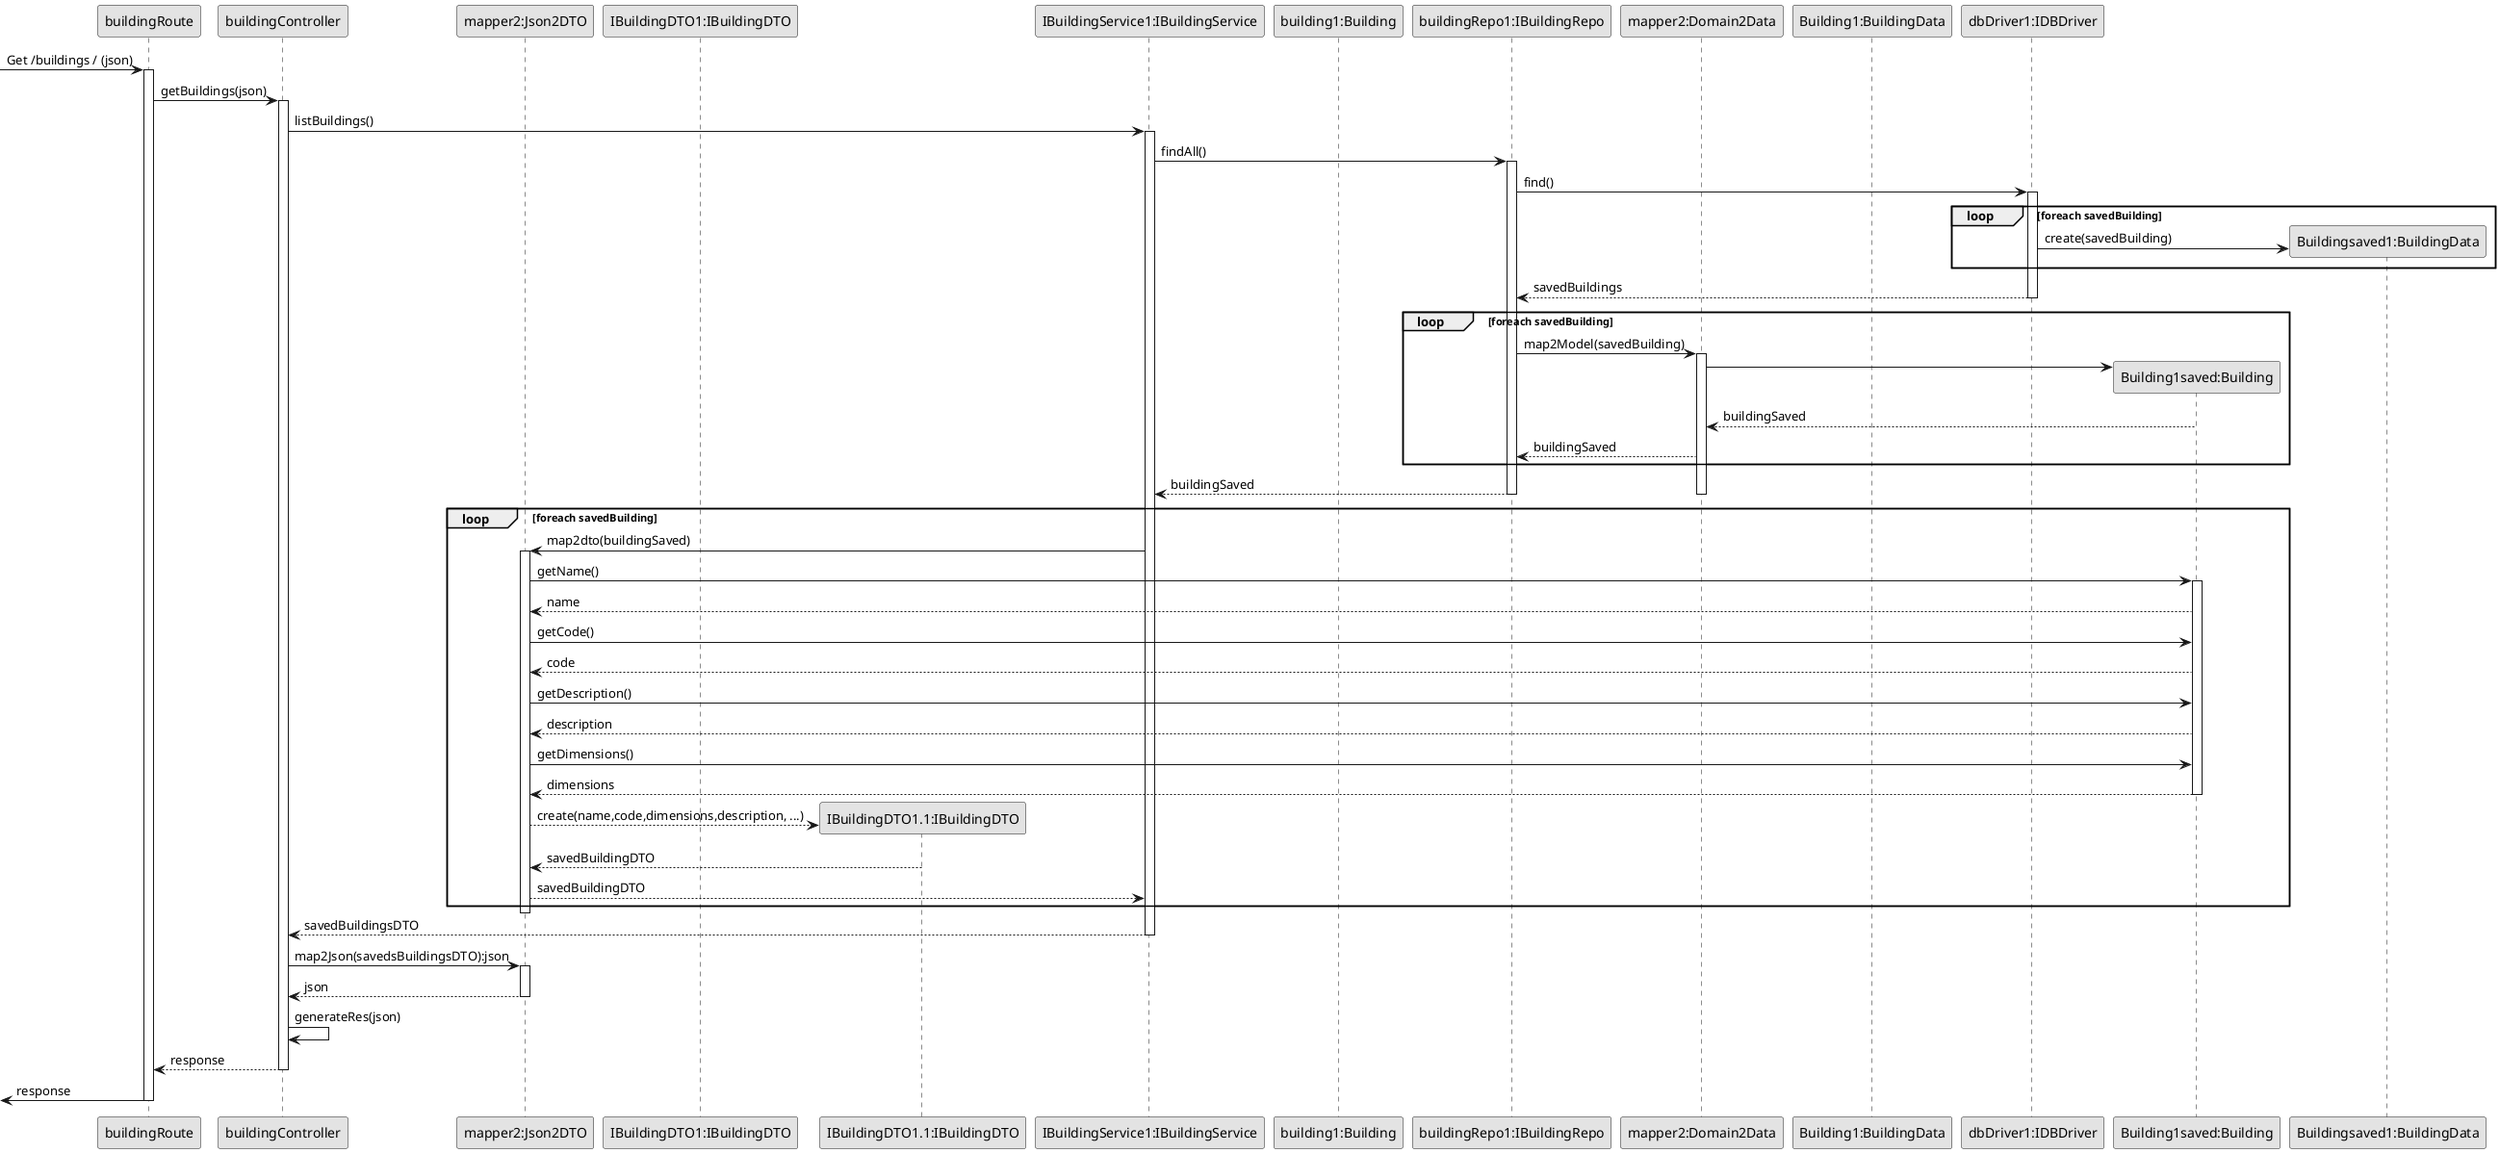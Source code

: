 @startuml
'http://plantuml.com/skinparam.html
skinparam monochrome true
skinparam packageStyle rect
skinparam shadowing false


participant buildingRoute  as route
participant buildingController as controller
participant "mapper2:Json2DTO" as jsonMapper
participant "IBuildingDTO1:IBuildingDTO" as dto1
participant "IBuildingDTO1.1:IBuildingDTO" as dto2
participant "IBuildingService1:IBuildingService" as service
participant "building1:Building" as domain
participant "buildingRepo1:IBuildingRepo" as repository
participant "mapper2:Domain2Data" as mapper1
participant "Building1:BuildingData" as data
participant "dbDriver1:IDBDriver" as db
participant "Building1saved:Building" as savedDomain
participant "Buildingsaved1:BuildingData" as savedData



-> route: Get /buildings / (json)
activate route
  route->controller: getBuildings(json)
  activate controller
    controller ->service:listBuildings()
    activate service
    service->repository:findAll()
    activate repository
    repository -> db:find()
    activate db
    loop foreach savedBuilding
      db -> savedData**:create(savedBuilding)
    end
    db --> repository:savedBuildings
    deactivate
    loop foreach savedBuilding
    repository->mapper1:map2Model(savedBuilding)
    activate mapper1
    mapper1 -> savedDomain**
    savedDomain --> mapper1:buildingSaved
    mapper1 --> repository:buildingSaved
    end
    repository --> service:buildingSaved
    deactivate
    deactivate
    loop foreach savedBuilding                     
    service -> jsonMapper: map2dto(buildingSaved)
    activate jsonMapper
    jsonMapper -> savedDomain: getName()
    activate savedDomain
    savedDomain --> jsonMapper:name
    jsonMapper -> savedDomain: getCode()
    savedDomain --> jsonMapper:code
    jsonMapper -> savedDomain: getDescription()
    savedDomain --> jsonMapper:description
    jsonMapper -> savedDomain: getDimensions()
    savedDomain --> jsonMapper:dimensions
    deactivate
    jsonMapper --> dto2**:create(name,code,dimensions,description, ...)
    dto2 --> jsonMapper:savedBuildingDTO            
    jsonMapper --> service: savedBuildingDTO
    end
    deactivate
    service --> controller:savedBuildingsDTO
    deactivate
    controller -> jsonMapper:map2Json(savedsBuildingsDTO):json
    activate jsonMapper
    jsonMapper --> controller:json
    deactivate
    controller->controller:generateRes(json)
    controller--> route:response
    deactivate
    <- route:response
    deactivate





@enduml